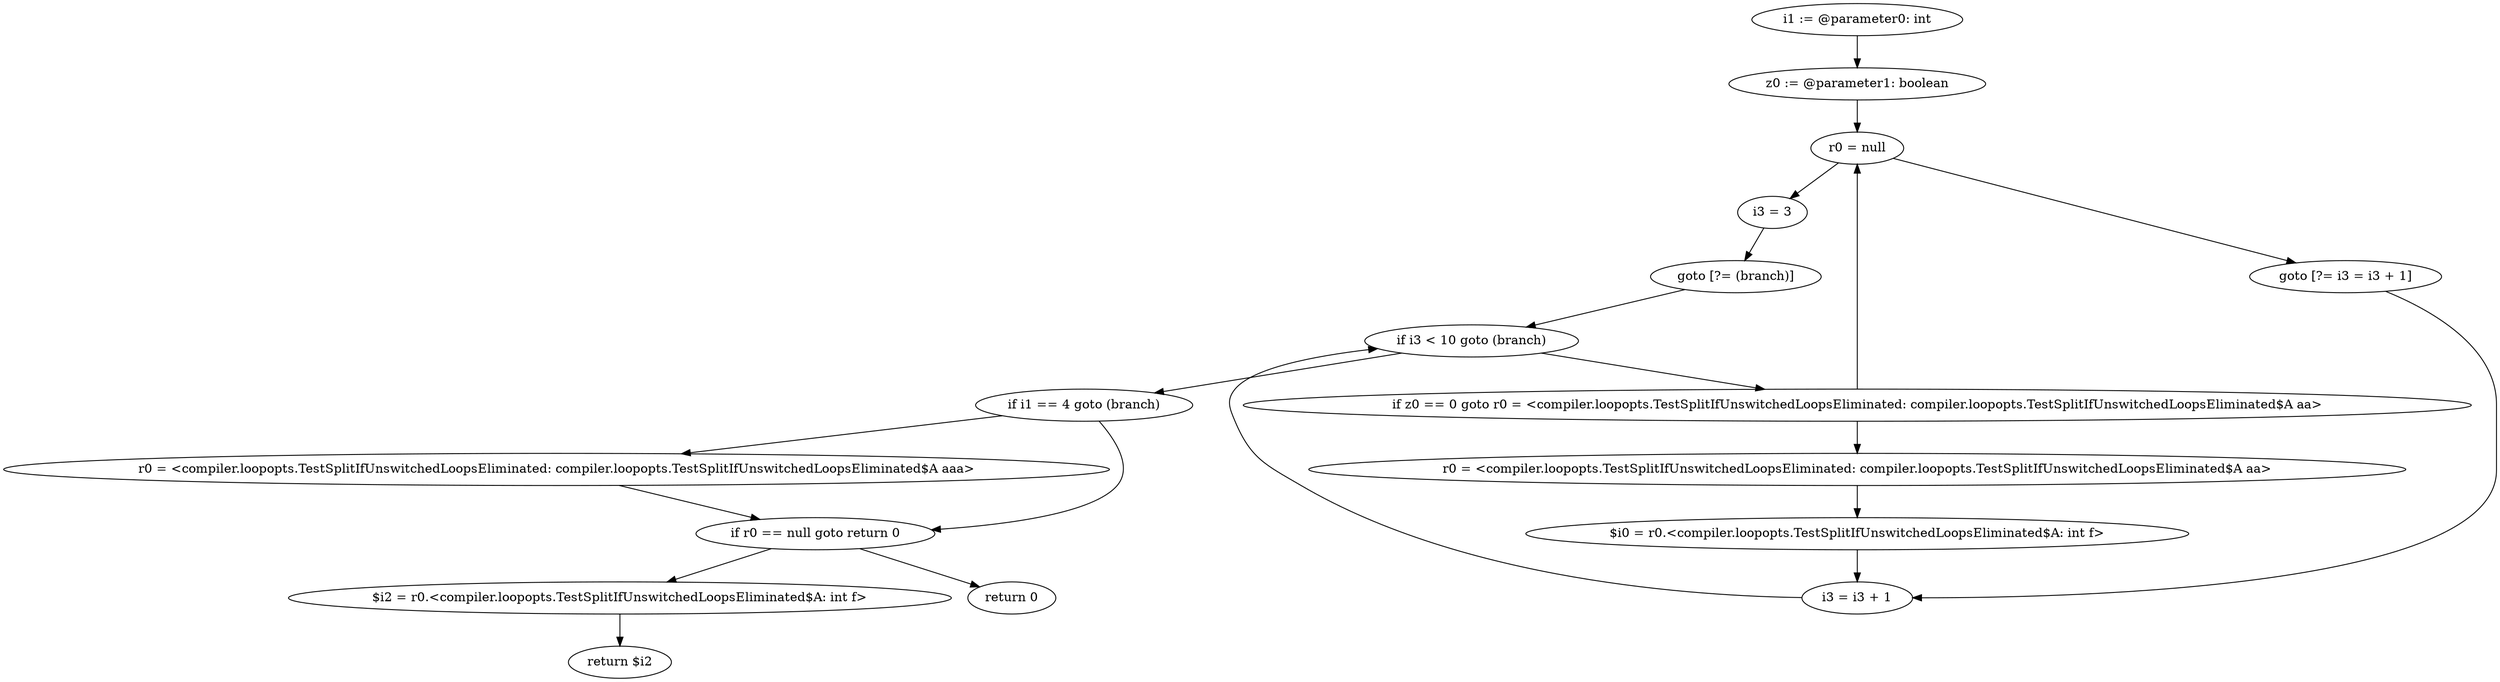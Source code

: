 digraph "unitGraph" {
    "i1 := @parameter0: int"
    "z0 := @parameter1: boolean"
    "r0 = null"
    "i3 = 3"
    "goto [?= (branch)]"
    "if z0 == 0 goto r0 = <compiler.loopopts.TestSplitIfUnswitchedLoopsEliminated: compiler.loopopts.TestSplitIfUnswitchedLoopsEliminated$A aa>"
    "goto [?= i3 = i3 + 1]"
    "r0 = <compiler.loopopts.TestSplitIfUnswitchedLoopsEliminated: compiler.loopopts.TestSplitIfUnswitchedLoopsEliminated$A aa>"
    "$i0 = r0.<compiler.loopopts.TestSplitIfUnswitchedLoopsEliminated$A: int f>"
    "i3 = i3 + 1"
    "if i3 < 10 goto (branch)"
    "if i1 == 4 goto (branch)"
    "r0 = <compiler.loopopts.TestSplitIfUnswitchedLoopsEliminated: compiler.loopopts.TestSplitIfUnswitchedLoopsEliminated$A aaa>"
    "if r0 == null goto return 0"
    "$i2 = r0.<compiler.loopopts.TestSplitIfUnswitchedLoopsEliminated$A: int f>"
    "return $i2"
    "return 0"
    "i1 := @parameter0: int"->"z0 := @parameter1: boolean";
    "z0 := @parameter1: boolean"->"r0 = null";
    "r0 = null"->"i3 = 3";
    "i3 = 3"->"goto [?= (branch)]";
    "goto [?= (branch)]"->"if i3 < 10 goto (branch)";
    "if z0 == 0 goto r0 = <compiler.loopopts.TestSplitIfUnswitchedLoopsEliminated: compiler.loopopts.TestSplitIfUnswitchedLoopsEliminated$A aa>"->"r0 = null";
    "if z0 == 0 goto r0 = <compiler.loopopts.TestSplitIfUnswitchedLoopsEliminated: compiler.loopopts.TestSplitIfUnswitchedLoopsEliminated$A aa>"->"r0 = <compiler.loopopts.TestSplitIfUnswitchedLoopsEliminated: compiler.loopopts.TestSplitIfUnswitchedLoopsEliminated$A aa>";
    "r0 = null"->"goto [?= i3 = i3 + 1]";
    "goto [?= i3 = i3 + 1]"->"i3 = i3 + 1";
    "r0 = <compiler.loopopts.TestSplitIfUnswitchedLoopsEliminated: compiler.loopopts.TestSplitIfUnswitchedLoopsEliminated$A aa>"->"$i0 = r0.<compiler.loopopts.TestSplitIfUnswitchedLoopsEliminated$A: int f>";
    "$i0 = r0.<compiler.loopopts.TestSplitIfUnswitchedLoopsEliminated$A: int f>"->"i3 = i3 + 1";
    "i3 = i3 + 1"->"if i3 < 10 goto (branch)";
    "if i3 < 10 goto (branch)"->"if i1 == 4 goto (branch)";
    "if i3 < 10 goto (branch)"->"if z0 == 0 goto r0 = <compiler.loopopts.TestSplitIfUnswitchedLoopsEliminated: compiler.loopopts.TestSplitIfUnswitchedLoopsEliminated$A aa>";
    "if i1 == 4 goto (branch)"->"r0 = <compiler.loopopts.TestSplitIfUnswitchedLoopsEliminated: compiler.loopopts.TestSplitIfUnswitchedLoopsEliminated$A aaa>";
    "if i1 == 4 goto (branch)"->"if r0 == null goto return 0";
    "r0 = <compiler.loopopts.TestSplitIfUnswitchedLoopsEliminated: compiler.loopopts.TestSplitIfUnswitchedLoopsEliminated$A aaa>"->"if r0 == null goto return 0";
    "if r0 == null goto return 0"->"$i2 = r0.<compiler.loopopts.TestSplitIfUnswitchedLoopsEliminated$A: int f>";
    "if r0 == null goto return 0"->"return 0";
    "$i2 = r0.<compiler.loopopts.TestSplitIfUnswitchedLoopsEliminated$A: int f>"->"return $i2";
}
